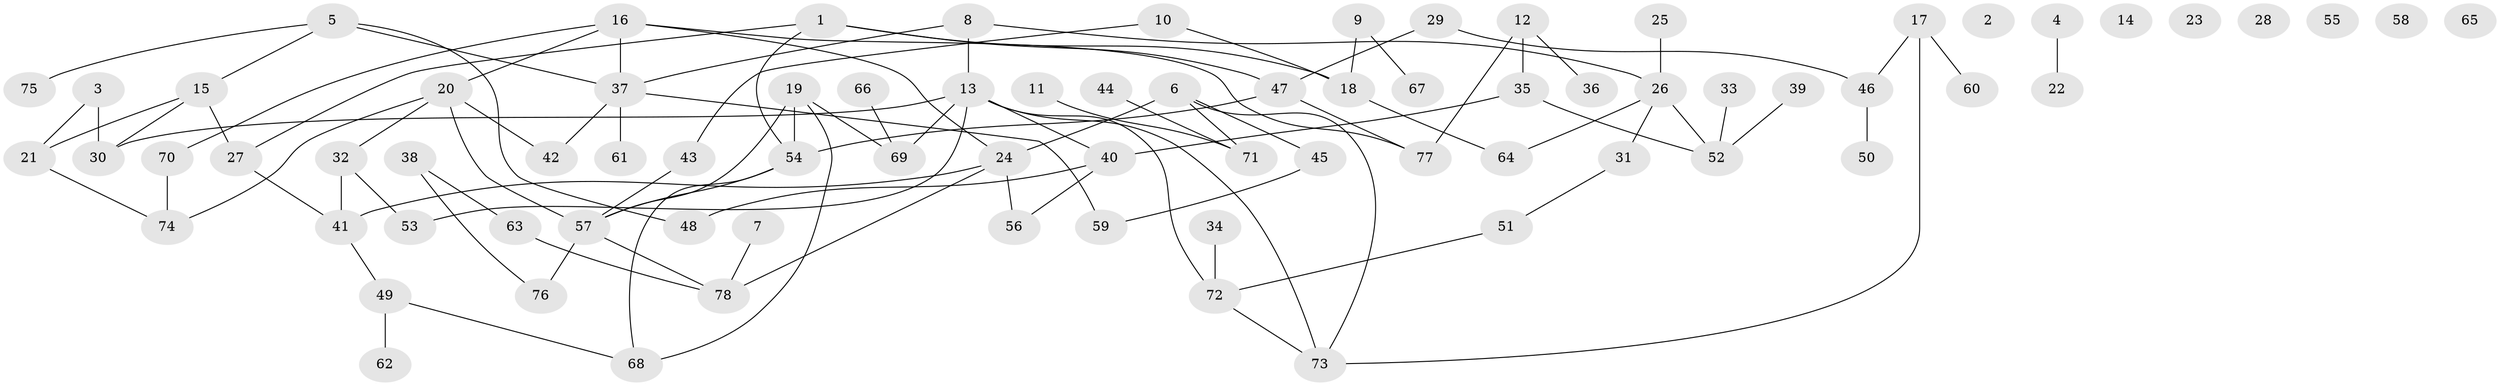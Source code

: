 // coarse degree distribution, {10: 0.020833333333333332, 5: 0.0625, 7: 0.041666666666666664, 3: 0.25, 2: 0.2916666666666667, 4: 0.10416666666666667, 8: 0.020833333333333332, 1: 0.1875, 6: 0.020833333333333332}
// Generated by graph-tools (version 1.1) at 2025/48/03/04/25 22:48:01]
// undirected, 78 vertices, 97 edges
graph export_dot {
  node [color=gray90,style=filled];
  1;
  2;
  3;
  4;
  5;
  6;
  7;
  8;
  9;
  10;
  11;
  12;
  13;
  14;
  15;
  16;
  17;
  18;
  19;
  20;
  21;
  22;
  23;
  24;
  25;
  26;
  27;
  28;
  29;
  30;
  31;
  32;
  33;
  34;
  35;
  36;
  37;
  38;
  39;
  40;
  41;
  42;
  43;
  44;
  45;
  46;
  47;
  48;
  49;
  50;
  51;
  52;
  53;
  54;
  55;
  56;
  57;
  58;
  59;
  60;
  61;
  62;
  63;
  64;
  65;
  66;
  67;
  68;
  69;
  70;
  71;
  72;
  73;
  74;
  75;
  76;
  77;
  78;
  1 -- 18;
  1 -- 27;
  1 -- 47;
  1 -- 54;
  3 -- 21;
  3 -- 30;
  4 -- 22;
  5 -- 15;
  5 -- 37;
  5 -- 48;
  5 -- 75;
  6 -- 24;
  6 -- 45;
  6 -- 71;
  6 -- 73;
  7 -- 78;
  8 -- 13;
  8 -- 26;
  8 -- 37;
  9 -- 18;
  9 -- 67;
  10 -- 18;
  10 -- 43;
  11 -- 71;
  12 -- 35;
  12 -- 36;
  12 -- 77;
  13 -- 30;
  13 -- 40;
  13 -- 53;
  13 -- 69;
  13 -- 72;
  13 -- 73;
  15 -- 21;
  15 -- 27;
  15 -- 30;
  16 -- 20;
  16 -- 24;
  16 -- 37;
  16 -- 70;
  16 -- 77;
  17 -- 46;
  17 -- 60;
  17 -- 73;
  18 -- 64;
  19 -- 54;
  19 -- 57;
  19 -- 68;
  19 -- 69;
  20 -- 32;
  20 -- 42;
  20 -- 57;
  20 -- 74;
  21 -- 74;
  24 -- 41;
  24 -- 56;
  24 -- 78;
  25 -- 26;
  26 -- 31;
  26 -- 52;
  26 -- 64;
  27 -- 41;
  29 -- 46;
  29 -- 47;
  31 -- 51;
  32 -- 41;
  32 -- 53;
  33 -- 52;
  34 -- 72;
  35 -- 40;
  35 -- 52;
  37 -- 42;
  37 -- 59;
  37 -- 61;
  38 -- 63;
  38 -- 76;
  39 -- 52;
  40 -- 48;
  40 -- 56;
  41 -- 49;
  43 -- 57;
  44 -- 71;
  45 -- 59;
  46 -- 50;
  47 -- 54;
  47 -- 77;
  49 -- 62;
  49 -- 68;
  51 -- 72;
  54 -- 57;
  54 -- 68;
  57 -- 76;
  57 -- 78;
  63 -- 78;
  66 -- 69;
  70 -- 74;
  72 -- 73;
}
